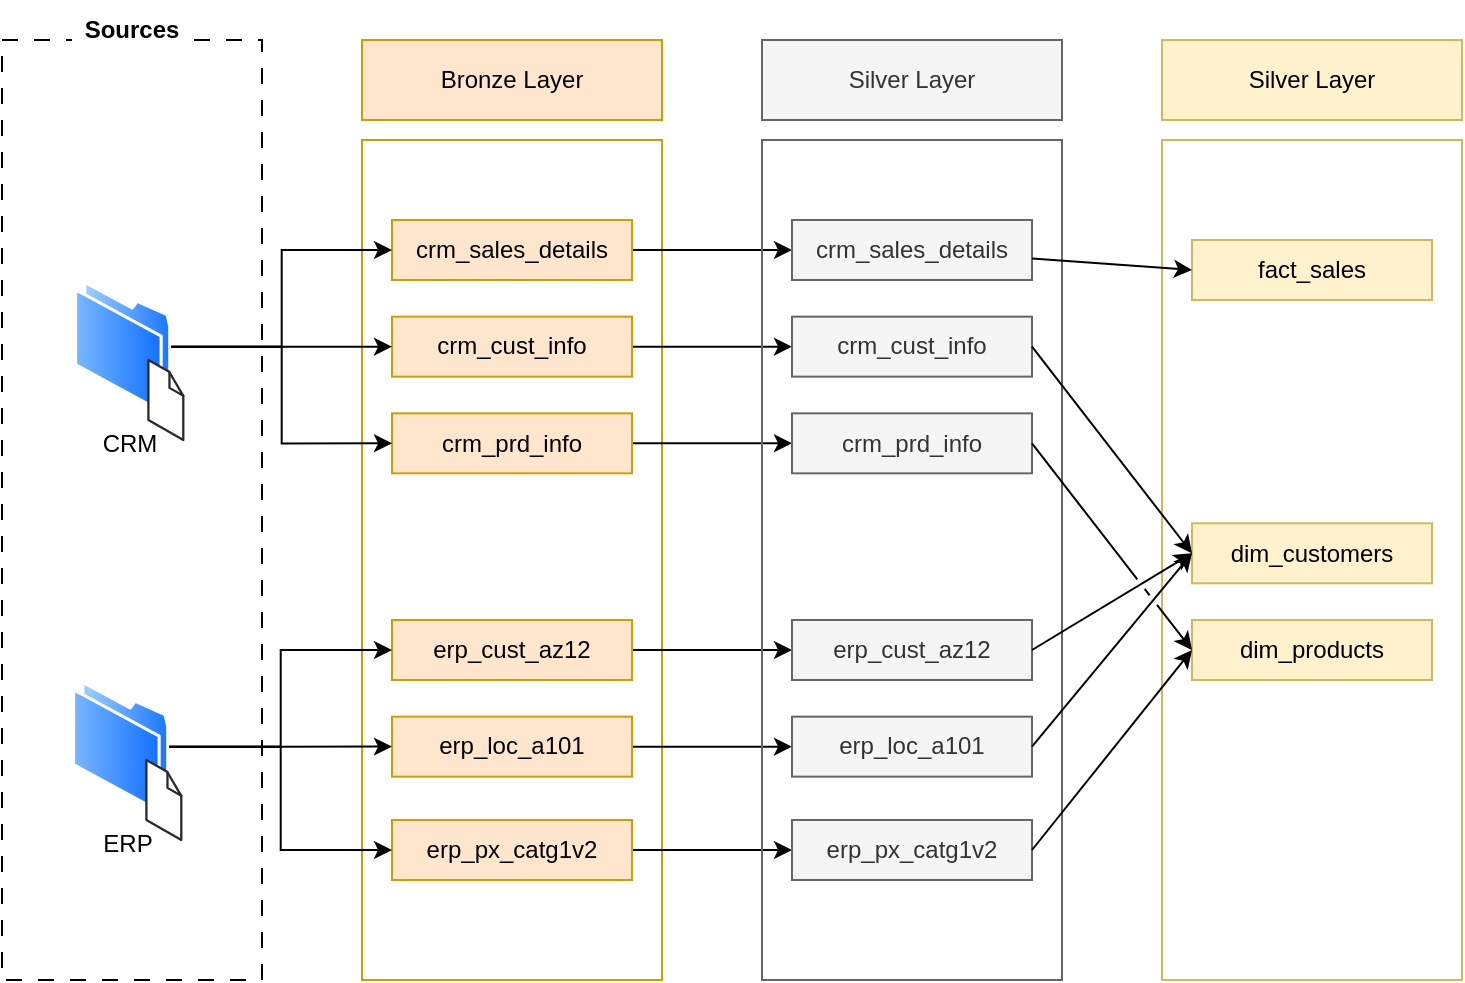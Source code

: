 <mxfile version="27.0.9">
  <diagram name="Page-1" id="E85I-bnP6wQpwcQG78tk">
    <mxGraphModel dx="788" dy="549" grid="1" gridSize="10" guides="1" tooltips="1" connect="1" arrows="1" fold="1" page="1" pageScale="1" pageWidth="1100" pageHeight="850" math="0" shadow="0">
      <root>
        <mxCell id="0" />
        <mxCell id="1" parent="0" />
        <mxCell id="N1FSnK4nTzxLryd-6ruT-1" value="" style="rounded=0;whiteSpace=wrap;html=1;fillColor=none;dashed=1;dashPattern=8 8;" parent="1" vertex="1">
          <mxGeometry x="90" y="80" width="130" height="470" as="geometry" />
        </mxCell>
        <mxCell id="N1FSnK4nTzxLryd-6ruT-4" value="&lt;b&gt;Sources&lt;/b&gt;" style="text;html=1;align=center;verticalAlign=middle;whiteSpace=wrap;rounded=0;fillColor=default;" parent="1" vertex="1">
          <mxGeometry x="125" y="60" width="60" height="30" as="geometry" />
        </mxCell>
        <mxCell id="N1FSnK4nTzxLryd-6ruT-7" value="Bronze Layer" style="rounded=0;whiteSpace=wrap;html=1;fillColor=#ffe6cc;strokeColor=#d79b00;" parent="1" vertex="1">
          <mxGeometry x="270" y="80" width="150" height="40" as="geometry" />
        </mxCell>
        <mxCell id="N1FSnK4nTzxLryd-6ruT-10" value="" style="rounded=0;whiteSpace=wrap;html=1;fillColor=none;strokeColor=#d79b00;" parent="1" vertex="1">
          <mxGeometry x="270" y="130" width="150" height="420" as="geometry" />
        </mxCell>
        <mxCell id="N1FSnK4nTzxLryd-6ruT-13" value="" style="group" parent="1" vertex="1" connectable="0">
          <mxGeometry x="126" y="200.0" width="58" height="96.67" as="geometry" />
        </mxCell>
        <mxCell id="N1FSnK4nTzxLryd-6ruT-14" value="" style="image;aspect=fixed;perimeter=ellipsePerimeter;html=1;align=center;shadow=0;dashed=0;spacingTop=3;image=img/lib/active_directory/folder.svg;" parent="N1FSnK4nTzxLryd-6ruT-13" vertex="1">
          <mxGeometry width="48.667" height="66.667" as="geometry" />
        </mxCell>
        <mxCell id="N1FSnK4nTzxLryd-6ruT-15" value="" style="verticalLabelPosition=bottom;html=1;verticalAlign=top;strokeWidth=1;align=center;outlineConnect=0;dashed=0;outlineConnect=0;shape=mxgraph.aws3d.file;aspect=fixed;strokeColor=#292929;" parent="N1FSnK4nTzxLryd-6ruT-13" vertex="1">
          <mxGeometry x="37.199" y="40" width="17.453" height="40" as="geometry" />
        </mxCell>
        <mxCell id="N1FSnK4nTzxLryd-6ruT-16" value="CRM" style="text;html=1;align=center;verticalAlign=middle;whiteSpace=wrap;rounded=0;" parent="N1FSnK4nTzxLryd-6ruT-13" vertex="1">
          <mxGeometry x="-2" y="66.67" width="60" height="30" as="geometry" />
        </mxCell>
        <mxCell id="N1FSnK4nTzxLryd-6ruT-17" value="" style="group" parent="1" vertex="1" connectable="0">
          <mxGeometry x="125" y="400" width="58" height="96.67" as="geometry" />
        </mxCell>
        <mxCell id="N1FSnK4nTzxLryd-6ruT-18" value="" style="image;aspect=fixed;perimeter=ellipsePerimeter;html=1;align=center;shadow=0;dashed=0;spacingTop=3;image=img/lib/active_directory/folder.svg;" parent="N1FSnK4nTzxLryd-6ruT-17" vertex="1">
          <mxGeometry width="48.667" height="66.667" as="geometry" />
        </mxCell>
        <mxCell id="N1FSnK4nTzxLryd-6ruT-19" value="" style="verticalLabelPosition=bottom;html=1;verticalAlign=top;strokeWidth=1;align=center;outlineConnect=0;dashed=0;outlineConnect=0;shape=mxgraph.aws3d.file;aspect=fixed;strokeColor=#292929;" parent="N1FSnK4nTzxLryd-6ruT-17" vertex="1">
          <mxGeometry x="37.199" y="40" width="17.453" height="40" as="geometry" />
        </mxCell>
        <mxCell id="N1FSnK4nTzxLryd-6ruT-20" value="ERP" style="text;html=1;align=center;verticalAlign=middle;whiteSpace=wrap;rounded=0;" parent="N1FSnK4nTzxLryd-6ruT-17" vertex="1">
          <mxGeometry x="-2" y="66.67" width="60" height="30" as="geometry" />
        </mxCell>
        <mxCell id="sbAlcsxLLwHKwiz0pYu1-9" style="edgeStyle=orthogonalEdgeStyle;rounded=0;orthogonalLoop=1;jettySize=auto;html=1;entryX=0;entryY=0.5;entryDx=0;entryDy=0;" parent="1" source="N1FSnK4nTzxLryd-6ruT-37" target="sbAlcsxLLwHKwiz0pYu1-3" edge="1">
          <mxGeometry relative="1" as="geometry" />
        </mxCell>
        <mxCell id="N1FSnK4nTzxLryd-6ruT-37" value="crm_sales_details" style="rounded=0;whiteSpace=wrap;html=1;fillColor=#ffe6cc;strokeColor=#d79b00;" parent="1" vertex="1">
          <mxGeometry x="285" y="170.0" width="120" height="30" as="geometry" />
        </mxCell>
        <mxCell id="sbAlcsxLLwHKwiz0pYu1-10" style="edgeStyle=orthogonalEdgeStyle;rounded=0;orthogonalLoop=1;jettySize=auto;html=1;entryX=0;entryY=0.5;entryDx=0;entryDy=0;" parent="1" source="N1FSnK4nTzxLryd-6ruT-38" target="sbAlcsxLLwHKwiz0pYu1-4" edge="1">
          <mxGeometry relative="1" as="geometry" />
        </mxCell>
        <mxCell id="N1FSnK4nTzxLryd-6ruT-38" value="crm_cust_info" style="rounded=0;whiteSpace=wrap;html=1;fillColor=#ffe6cc;strokeColor=#d79b00;" parent="1" vertex="1">
          <mxGeometry x="285" y="218.33" width="120" height="30" as="geometry" />
        </mxCell>
        <mxCell id="sbAlcsxLLwHKwiz0pYu1-11" style="edgeStyle=orthogonalEdgeStyle;rounded=0;orthogonalLoop=1;jettySize=auto;html=1;entryX=0;entryY=0.5;entryDx=0;entryDy=0;" parent="1" source="N1FSnK4nTzxLryd-6ruT-39" target="sbAlcsxLLwHKwiz0pYu1-5" edge="1">
          <mxGeometry relative="1" as="geometry" />
        </mxCell>
        <mxCell id="N1FSnK4nTzxLryd-6ruT-39" value="crm_prd_info" style="rounded=0;whiteSpace=wrap;html=1;fillColor=#ffe6cc;strokeColor=#d79b00;" parent="1" vertex="1">
          <mxGeometry x="285" y="266.67" width="120" height="30" as="geometry" />
        </mxCell>
        <mxCell id="N1FSnK4nTzxLryd-6ruT-44" style="edgeStyle=orthogonalEdgeStyle;rounded=0;orthogonalLoop=1;jettySize=auto;html=1;entryX=0;entryY=0.5;entryDx=0;entryDy=0;" parent="1" source="N1FSnK4nTzxLryd-6ruT-14" target="N1FSnK4nTzxLryd-6ruT-37" edge="1">
          <mxGeometry relative="1" as="geometry" />
        </mxCell>
        <mxCell id="N1FSnK4nTzxLryd-6ruT-45" style="edgeStyle=orthogonalEdgeStyle;rounded=0;orthogonalLoop=1;jettySize=auto;html=1;entryX=0;entryY=0.5;entryDx=0;entryDy=0;" parent="1" source="N1FSnK4nTzxLryd-6ruT-14" target="N1FSnK4nTzxLryd-6ruT-38" edge="1">
          <mxGeometry relative="1" as="geometry" />
        </mxCell>
        <mxCell id="N1FSnK4nTzxLryd-6ruT-46" style="edgeStyle=orthogonalEdgeStyle;rounded=0;orthogonalLoop=1;jettySize=auto;html=1;entryX=0;entryY=0.5;entryDx=0;entryDy=0;" parent="1" source="N1FSnK4nTzxLryd-6ruT-14" target="N1FSnK4nTzxLryd-6ruT-39" edge="1">
          <mxGeometry relative="1" as="geometry" />
        </mxCell>
        <mxCell id="sbAlcsxLLwHKwiz0pYu1-15" style="edgeStyle=orthogonalEdgeStyle;rounded=0;orthogonalLoop=1;jettySize=auto;html=1;entryX=0;entryY=0.5;entryDx=0;entryDy=0;" parent="1" source="N1FSnK4nTzxLryd-6ruT-47" target="sbAlcsxLLwHKwiz0pYu1-6" edge="1">
          <mxGeometry relative="1" as="geometry" />
        </mxCell>
        <mxCell id="N1FSnK4nTzxLryd-6ruT-47" value="erp_px_catg1v2" style="rounded=0;whiteSpace=wrap;html=1;fillColor=#ffe6cc;strokeColor=#d79b00;" parent="1" vertex="1">
          <mxGeometry x="285" y="470" width="120" height="30" as="geometry" />
        </mxCell>
        <mxCell id="sbAlcsxLLwHKwiz0pYu1-13" style="edgeStyle=orthogonalEdgeStyle;rounded=0;orthogonalLoop=1;jettySize=auto;html=1;entryX=0;entryY=0.5;entryDx=0;entryDy=0;" parent="1" source="N1FSnK4nTzxLryd-6ruT-48" target="sbAlcsxLLwHKwiz0pYu1-7" edge="1">
          <mxGeometry relative="1" as="geometry" />
        </mxCell>
        <mxCell id="N1FSnK4nTzxLryd-6ruT-48" value="erp_loc_a101" style="rounded=0;whiteSpace=wrap;html=1;fillColor=#ffe6cc;strokeColor=#d79b00;" parent="1" vertex="1">
          <mxGeometry x="285" y="418.33" width="120" height="30" as="geometry" />
        </mxCell>
        <mxCell id="sbAlcsxLLwHKwiz0pYu1-12" style="edgeStyle=orthogonalEdgeStyle;rounded=0;orthogonalLoop=1;jettySize=auto;html=1;entryX=0;entryY=0.5;entryDx=0;entryDy=0;" parent="1" source="N1FSnK4nTzxLryd-6ruT-49" target="sbAlcsxLLwHKwiz0pYu1-8" edge="1">
          <mxGeometry relative="1" as="geometry" />
        </mxCell>
        <mxCell id="N1FSnK4nTzxLryd-6ruT-49" value="erp_cust_az12" style="rounded=0;whiteSpace=wrap;html=1;fillColor=#ffe6cc;strokeColor=#d79b00;" parent="1" vertex="1">
          <mxGeometry x="285" y="370" width="120" height="30" as="geometry" />
        </mxCell>
        <mxCell id="N1FSnK4nTzxLryd-6ruT-50" style="edgeStyle=orthogonalEdgeStyle;rounded=0;orthogonalLoop=1;jettySize=auto;html=1;" parent="1" source="N1FSnK4nTzxLryd-6ruT-18" target="N1FSnK4nTzxLryd-6ruT-49" edge="1">
          <mxGeometry relative="1" as="geometry" />
        </mxCell>
        <mxCell id="N1FSnK4nTzxLryd-6ruT-51" style="edgeStyle=orthogonalEdgeStyle;rounded=0;orthogonalLoop=1;jettySize=auto;html=1;" parent="1" source="N1FSnK4nTzxLryd-6ruT-18" target="N1FSnK4nTzxLryd-6ruT-48" edge="1">
          <mxGeometry relative="1" as="geometry" />
        </mxCell>
        <mxCell id="N1FSnK4nTzxLryd-6ruT-52" style="edgeStyle=orthogonalEdgeStyle;rounded=0;orthogonalLoop=1;jettySize=auto;html=1;entryX=0;entryY=0.5;entryDx=0;entryDy=0;" parent="1" source="N1FSnK4nTzxLryd-6ruT-18" target="N1FSnK4nTzxLryd-6ruT-47" edge="1">
          <mxGeometry relative="1" as="geometry" />
        </mxCell>
        <mxCell id="sbAlcsxLLwHKwiz0pYu1-1" value="Silver Layer" style="rounded=0;whiteSpace=wrap;html=1;fillColor=#f5f5f5;strokeColor=#666666;fontColor=#333333;" parent="1" vertex="1">
          <mxGeometry x="470" y="80" width="150" height="40" as="geometry" />
        </mxCell>
        <mxCell id="sbAlcsxLLwHKwiz0pYu1-2" value="" style="rounded=0;whiteSpace=wrap;html=1;fillColor=none;strokeColor=#666666;fontColor=#333333;" parent="1" vertex="1">
          <mxGeometry x="470" y="130" width="150" height="420" as="geometry" />
        </mxCell>
        <mxCell id="sbAlcsxLLwHKwiz0pYu1-3" value="crm_sales_details" style="rounded=0;whiteSpace=wrap;html=1;fillColor=#f5f5f5;strokeColor=#666666;fontColor=#333333;" parent="1" vertex="1">
          <mxGeometry x="485" y="170.0" width="120" height="30" as="geometry" />
        </mxCell>
        <mxCell id="sbAlcsxLLwHKwiz0pYu1-4" value="crm_cust_info" style="rounded=0;whiteSpace=wrap;html=1;fillColor=#f5f5f5;strokeColor=#666666;fontColor=#333333;" parent="1" vertex="1">
          <mxGeometry x="485" y="218.33" width="120" height="30" as="geometry" />
        </mxCell>
        <mxCell id="sbAlcsxLLwHKwiz0pYu1-5" value="crm_prd_info" style="rounded=0;whiteSpace=wrap;html=1;fillColor=#f5f5f5;strokeColor=#666666;fontColor=#333333;" parent="1" vertex="1">
          <mxGeometry x="485" y="266.67" width="120" height="30" as="geometry" />
        </mxCell>
        <mxCell id="sbAlcsxLLwHKwiz0pYu1-6" value="erp_px_catg1v2" style="rounded=0;whiteSpace=wrap;html=1;fillColor=#f5f5f5;strokeColor=#666666;fontColor=#333333;" parent="1" vertex="1">
          <mxGeometry x="485" y="470" width="120" height="30" as="geometry" />
        </mxCell>
        <mxCell id="sbAlcsxLLwHKwiz0pYu1-7" value="erp_loc_a101" style="rounded=0;whiteSpace=wrap;html=1;fillColor=#f5f5f5;strokeColor=#666666;fontColor=#333333;" parent="1" vertex="1">
          <mxGeometry x="485" y="418.33" width="120" height="30" as="geometry" />
        </mxCell>
        <mxCell id="sbAlcsxLLwHKwiz0pYu1-8" value="erp_cust_az12" style="rounded=0;whiteSpace=wrap;html=1;fillColor=#f5f5f5;strokeColor=#666666;fontColor=#333333;" parent="1" vertex="1">
          <mxGeometry x="485" y="370" width="120" height="30" as="geometry" />
        </mxCell>
        <mxCell id="Tojbhs_1nHD5c2gFkvEp-1" value="Silver Layer" style="rounded=0;whiteSpace=wrap;html=1;fillColor=#fff2cc;strokeColor=#d6b656;" vertex="1" parent="1">
          <mxGeometry x="670" y="80" width="150" height="40" as="geometry" />
        </mxCell>
        <mxCell id="Tojbhs_1nHD5c2gFkvEp-2" value="" style="rounded=0;whiteSpace=wrap;html=1;fillColor=none;strokeColor=#d6b656;" vertex="1" parent="1">
          <mxGeometry x="670" y="130" width="150" height="420" as="geometry" />
        </mxCell>
        <mxCell id="Tojbhs_1nHD5c2gFkvEp-3" value="fact_sales" style="rounded=0;whiteSpace=wrap;html=1;fillColor=#fff2cc;strokeColor=#d6b656;" vertex="1" parent="1">
          <mxGeometry x="685" y="180" width="120" height="30" as="geometry" />
        </mxCell>
        <mxCell id="Tojbhs_1nHD5c2gFkvEp-4" value="dim_customers" style="rounded=0;whiteSpace=wrap;html=1;fillColor=#fff2cc;strokeColor=#d6b656;" vertex="1" parent="1">
          <mxGeometry x="685" y="321.66" width="120" height="30" as="geometry" />
        </mxCell>
        <mxCell id="Tojbhs_1nHD5c2gFkvEp-5" value="dim_products" style="rounded=0;whiteSpace=wrap;html=1;fillColor=#fff2cc;strokeColor=#d6b656;" vertex="1" parent="1">
          <mxGeometry x="685" y="370.0" width="120" height="30" as="geometry" />
        </mxCell>
        <mxCell id="Tojbhs_1nHD5c2gFkvEp-16" value="" style="endArrow=classic;html=1;rounded=0;entryX=0;entryY=0.5;entryDx=0;entryDy=0;" edge="1" parent="1" source="sbAlcsxLLwHKwiz0pYu1-3" target="Tojbhs_1nHD5c2gFkvEp-3">
          <mxGeometry width="50" height="50" relative="1" as="geometry">
            <mxPoint x="635" y="240" as="sourcePoint" />
            <mxPoint x="685" y="190" as="targetPoint" />
          </mxGeometry>
        </mxCell>
        <mxCell id="Tojbhs_1nHD5c2gFkvEp-17" value="" style="endArrow=classic;html=1;rounded=0;entryX=0;entryY=0.5;entryDx=0;entryDy=0;exitX=1;exitY=0.5;exitDx=0;exitDy=0;jumpStyle=gap;" edge="1" parent="1" source="sbAlcsxLLwHKwiz0pYu1-4" target="Tojbhs_1nHD5c2gFkvEp-4">
          <mxGeometry width="50" height="50" relative="1" as="geometry">
            <mxPoint x="640" y="240" as="sourcePoint" />
            <mxPoint x="720" y="246" as="targetPoint" />
          </mxGeometry>
        </mxCell>
        <mxCell id="Tojbhs_1nHD5c2gFkvEp-18" value="" style="endArrow=classic;html=1;rounded=0;entryX=0;entryY=0.5;entryDx=0;entryDy=0;exitX=1;exitY=0.5;exitDx=0;exitDy=0;jumpStyle=gap;" edge="1" parent="1" source="sbAlcsxLLwHKwiz0pYu1-8" target="Tojbhs_1nHD5c2gFkvEp-4">
          <mxGeometry width="50" height="50" relative="1" as="geometry">
            <mxPoint x="630" y="270" as="sourcePoint" />
            <mxPoint x="710" y="276" as="targetPoint" />
          </mxGeometry>
        </mxCell>
        <mxCell id="Tojbhs_1nHD5c2gFkvEp-19" value="" style="endArrow=classic;html=1;rounded=0;entryX=0;entryY=0.5;entryDx=0;entryDy=0;exitX=1;exitY=0.5;exitDx=0;exitDy=0;jumpStyle=gap;" edge="1" parent="1" source="sbAlcsxLLwHKwiz0pYu1-7" target="Tojbhs_1nHD5c2gFkvEp-4">
          <mxGeometry width="50" height="50" relative="1" as="geometry">
            <mxPoint x="660" y="340" as="sourcePoint" />
            <mxPoint x="740" y="346" as="targetPoint" />
          </mxGeometry>
        </mxCell>
        <mxCell id="Tojbhs_1nHD5c2gFkvEp-20" value="" style="endArrow=classic;html=1;rounded=0;entryX=0;entryY=0.5;entryDx=0;entryDy=0;exitX=1;exitY=0.5;exitDx=0;exitDy=0;jumpStyle=gap;" edge="1" parent="1" source="sbAlcsxLLwHKwiz0pYu1-5" target="Tojbhs_1nHD5c2gFkvEp-5">
          <mxGeometry width="50" height="50" relative="1" as="geometry">
            <mxPoint x="590" y="340" as="sourcePoint" />
            <mxPoint x="670" y="346" as="targetPoint" />
          </mxGeometry>
        </mxCell>
        <mxCell id="Tojbhs_1nHD5c2gFkvEp-21" value="" style="endArrow=classic;html=1;rounded=0;entryX=0;entryY=0.5;entryDx=0;entryDy=0;exitX=1;exitY=0.5;exitDx=0;exitDy=0;jumpStyle=gap;" edge="1" parent="1" source="sbAlcsxLLwHKwiz0pYu1-6" target="Tojbhs_1nHD5c2gFkvEp-5">
          <mxGeometry width="50" height="50" relative="1" as="geometry">
            <mxPoint x="600" y="420" as="sourcePoint" />
            <mxPoint x="680" y="426" as="targetPoint" />
          </mxGeometry>
        </mxCell>
      </root>
    </mxGraphModel>
  </diagram>
</mxfile>
